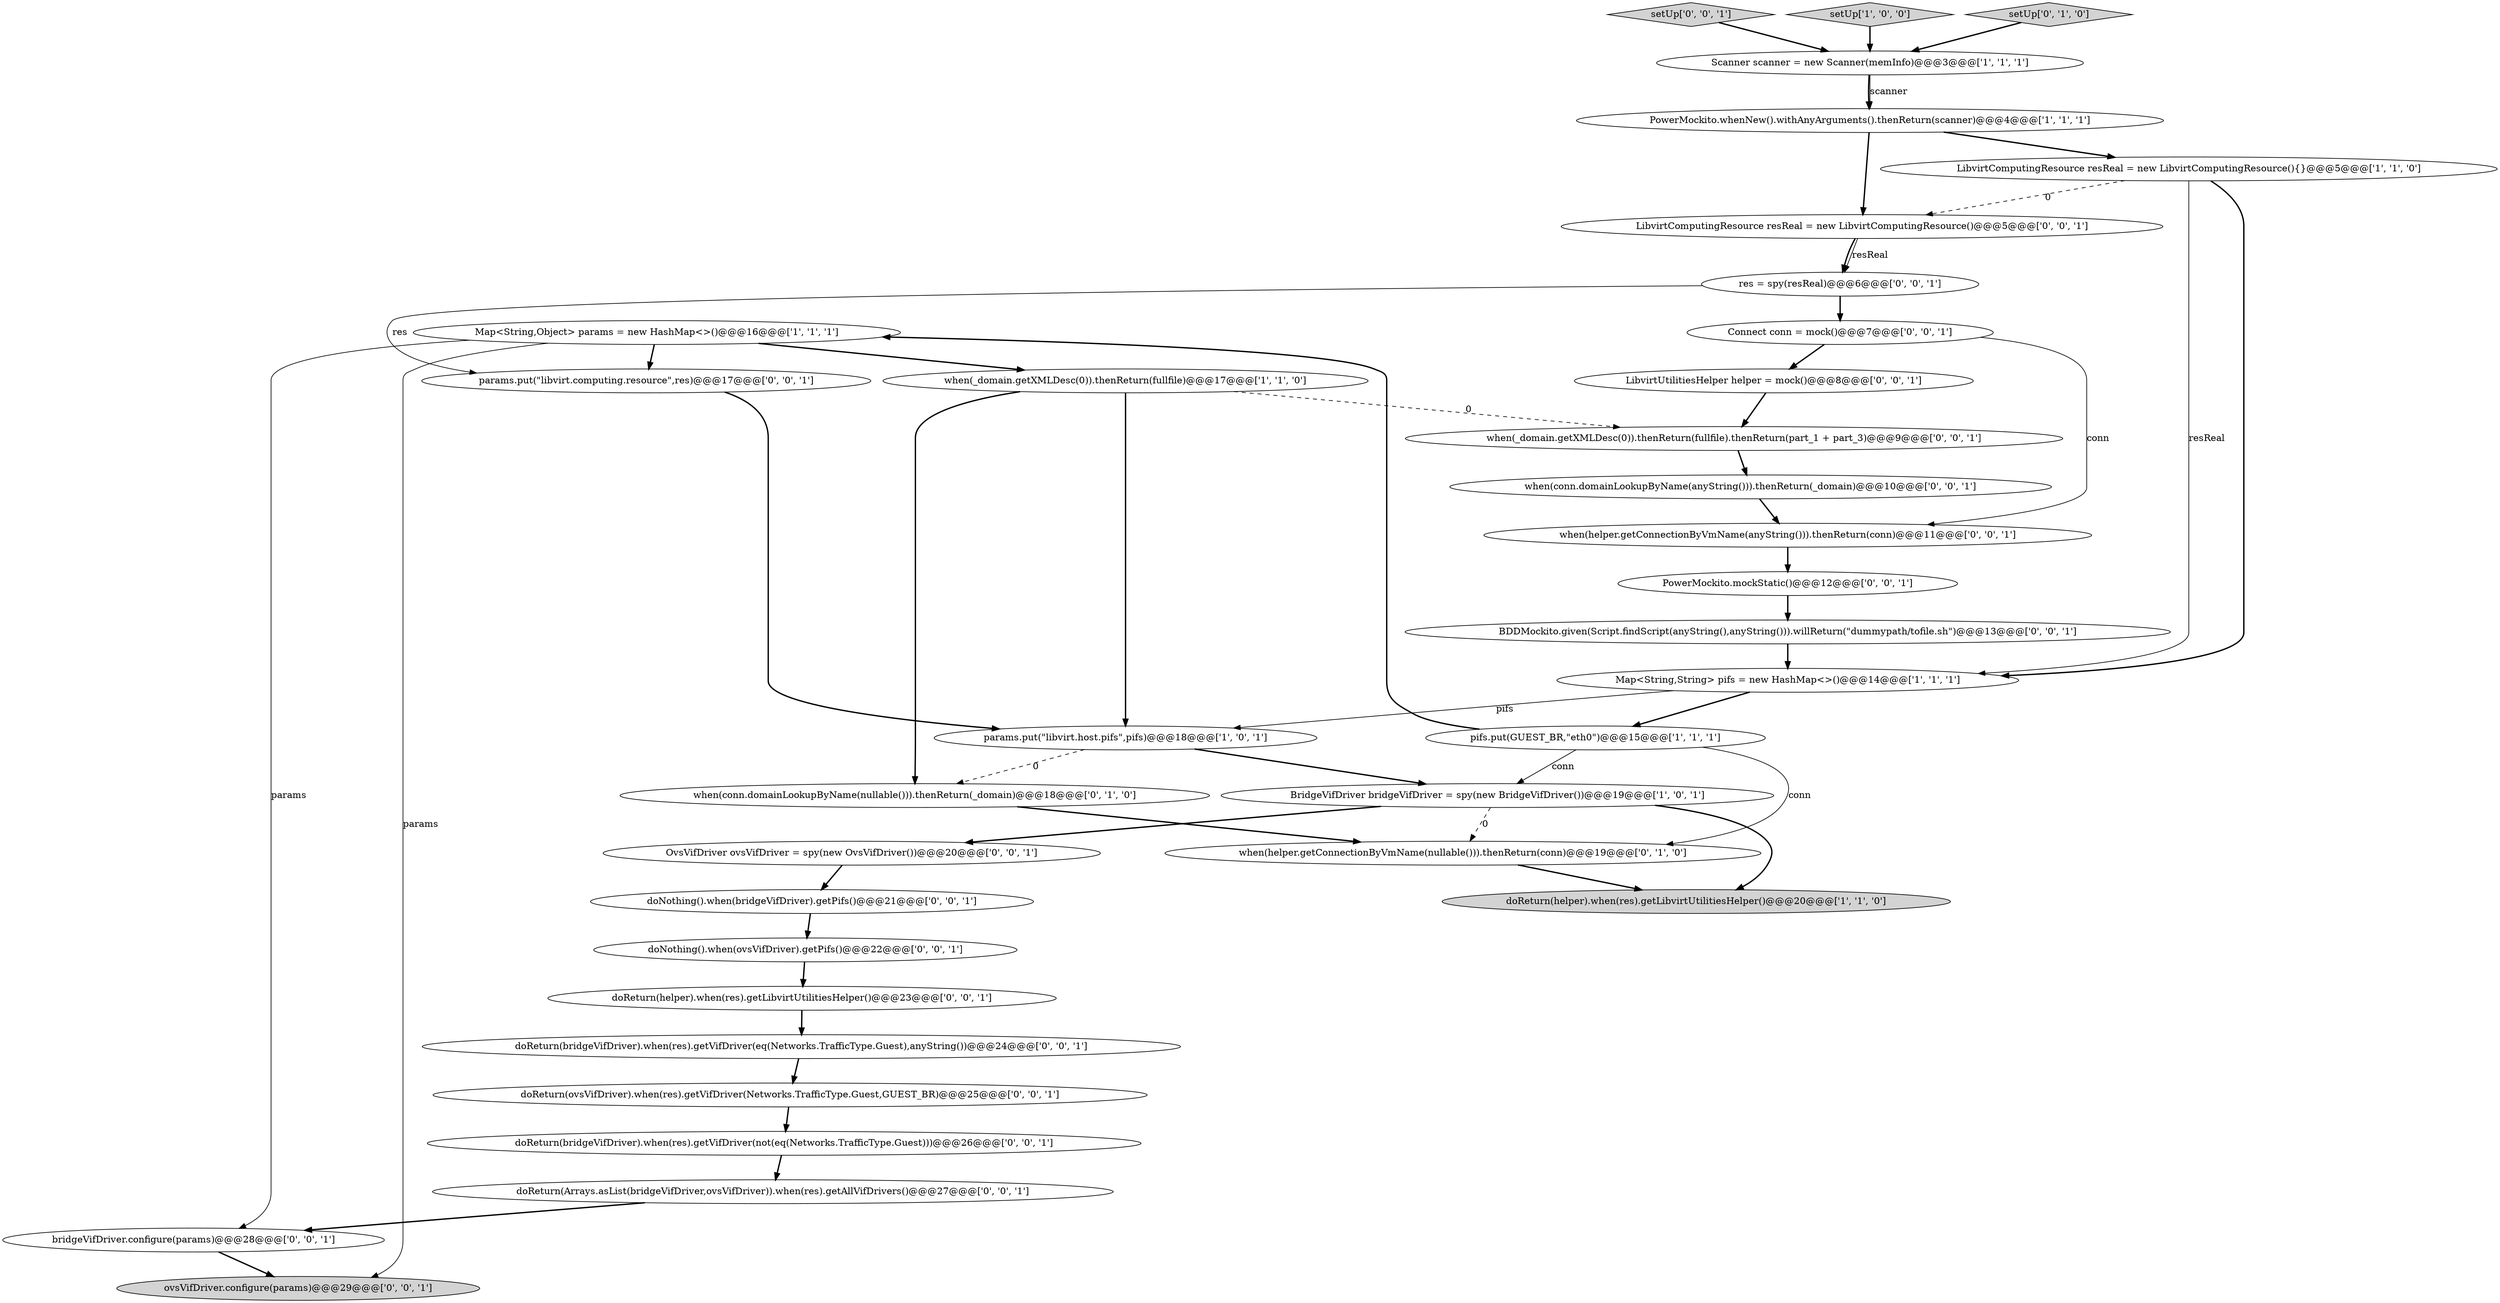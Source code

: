 digraph {
22 [style = filled, label = "doReturn(Arrays.asList(bridgeVifDriver,ovsVifDriver)).when(res).getAllVifDrivers()@@@27@@@['0', '0', '1']", fillcolor = white, shape = ellipse image = "AAA0AAABBB3BBB"];
19 [style = filled, label = "when(conn.domainLookupByName(anyString())).thenReturn(_domain)@@@10@@@['0', '0', '1']", fillcolor = white, shape = ellipse image = "AAA0AAABBB3BBB"];
3 [style = filled, label = "PowerMockito.whenNew().withAnyArguments().thenReturn(scanner)@@@4@@@['1', '1', '1']", fillcolor = white, shape = ellipse image = "AAA0AAABBB1BBB"];
12 [style = filled, label = "when(helper.getConnectionByVmName(nullable())).thenReturn(conn)@@@19@@@['0', '1', '0']", fillcolor = white, shape = ellipse image = "AAA1AAABBB2BBB"];
7 [style = filled, label = "Map<String,Object> params = new HashMap<>()@@@16@@@['1', '1', '1']", fillcolor = white, shape = ellipse image = "AAA0AAABBB1BBB"];
13 [style = filled, label = "when(conn.domainLookupByName(nullable())).thenReturn(_domain)@@@18@@@['0', '1', '0']", fillcolor = white, shape = ellipse image = "AAA1AAABBB2BBB"];
31 [style = filled, label = "Connect conn = mock()@@@7@@@['0', '0', '1']", fillcolor = white, shape = ellipse image = "AAA0AAABBB3BBB"];
29 [style = filled, label = "res = spy(resReal)@@@6@@@['0', '0', '1']", fillcolor = white, shape = ellipse image = "AAA0AAABBB3BBB"];
23 [style = filled, label = "when(helper.getConnectionByVmName(anyString())).thenReturn(conn)@@@11@@@['0', '0', '1']", fillcolor = white, shape = ellipse image = "AAA0AAABBB3BBB"];
15 [style = filled, label = "doReturn(helper).when(res).getLibvirtUtilitiesHelper()@@@23@@@['0', '0', '1']", fillcolor = white, shape = ellipse image = "AAA0AAABBB3BBB"];
33 [style = filled, label = "doReturn(bridgeVifDriver).when(res).getVifDriver(eq(Networks.TrafficType.Guest),anyString())@@@24@@@['0', '0', '1']", fillcolor = white, shape = ellipse image = "AAA0AAABBB3BBB"];
1 [style = filled, label = "Map<String,String> pifs = new HashMap<>()@@@14@@@['1', '1', '1']", fillcolor = white, shape = ellipse image = "AAA0AAABBB1BBB"];
34 [style = filled, label = "doNothing().when(bridgeVifDriver).getPifs()@@@21@@@['0', '0', '1']", fillcolor = white, shape = ellipse image = "AAA0AAABBB3BBB"];
24 [style = filled, label = "OvsVifDriver ovsVifDriver = spy(new OvsVifDriver())@@@20@@@['0', '0', '1']", fillcolor = white, shape = ellipse image = "AAA0AAABBB3BBB"];
10 [style = filled, label = "doReturn(helper).when(res).getLibvirtUtilitiesHelper()@@@20@@@['1', '1', '0']", fillcolor = lightgray, shape = ellipse image = "AAA0AAABBB1BBB"];
14 [style = filled, label = "when(_domain.getXMLDesc(0)).thenReturn(fullfile).thenReturn(part_1 + part_3)@@@9@@@['0', '0', '1']", fillcolor = white, shape = ellipse image = "AAA0AAABBB3BBB"];
8 [style = filled, label = "params.put(\"libvirt.host.pifs\",pifs)@@@18@@@['1', '0', '1']", fillcolor = white, shape = ellipse image = "AAA0AAABBB1BBB"];
5 [style = filled, label = "pifs.put(GUEST_BR,\"eth0\")@@@15@@@['1', '1', '1']", fillcolor = white, shape = ellipse image = "AAA0AAABBB1BBB"];
2 [style = filled, label = "when(_domain.getXMLDesc(0)).thenReturn(fullfile)@@@17@@@['1', '1', '0']", fillcolor = white, shape = ellipse image = "AAA0AAABBB1BBB"];
17 [style = filled, label = "BDDMockito.given(Script.findScript(anyString(),anyString())).willReturn(\"dummypath/tofile.sh\")@@@13@@@['0', '0', '1']", fillcolor = white, shape = ellipse image = "AAA0AAABBB3BBB"];
32 [style = filled, label = "LibvirtUtilitiesHelper helper = mock()@@@8@@@['0', '0', '1']", fillcolor = white, shape = ellipse image = "AAA0AAABBB3BBB"];
28 [style = filled, label = "setUp['0', '0', '1']", fillcolor = lightgray, shape = diamond image = "AAA0AAABBB3BBB"];
18 [style = filled, label = "doReturn(ovsVifDriver).when(res).getVifDriver(Networks.TrafficType.Guest,GUEST_BR)@@@25@@@['0', '0', '1']", fillcolor = white, shape = ellipse image = "AAA0AAABBB3BBB"];
9 [style = filled, label = "BridgeVifDriver bridgeVifDriver = spy(new BridgeVifDriver())@@@19@@@['1', '0', '1']", fillcolor = white, shape = ellipse image = "AAA0AAABBB1BBB"];
21 [style = filled, label = "LibvirtComputingResource resReal = new LibvirtComputingResource()@@@5@@@['0', '0', '1']", fillcolor = white, shape = ellipse image = "AAA0AAABBB3BBB"];
30 [style = filled, label = "params.put(\"libvirt.computing.resource\",res)@@@17@@@['0', '0', '1']", fillcolor = white, shape = ellipse image = "AAA0AAABBB3BBB"];
26 [style = filled, label = "bridgeVifDriver.configure(params)@@@28@@@['0', '0', '1']", fillcolor = white, shape = ellipse image = "AAA0AAABBB3BBB"];
27 [style = filled, label = "doNothing().when(ovsVifDriver).getPifs()@@@22@@@['0', '0', '1']", fillcolor = white, shape = ellipse image = "AAA0AAABBB3BBB"];
6 [style = filled, label = "setUp['1', '0', '0']", fillcolor = lightgray, shape = diamond image = "AAA0AAABBB1BBB"];
25 [style = filled, label = "PowerMockito.mockStatic()@@@12@@@['0', '0', '1']", fillcolor = white, shape = ellipse image = "AAA0AAABBB3BBB"];
0 [style = filled, label = "Scanner scanner = new Scanner(memInfo)@@@3@@@['1', '1', '1']", fillcolor = white, shape = ellipse image = "AAA0AAABBB1BBB"];
20 [style = filled, label = "doReturn(bridgeVifDriver).when(res).getVifDriver(not(eq(Networks.TrafficType.Guest)))@@@26@@@['0', '0', '1']", fillcolor = white, shape = ellipse image = "AAA0AAABBB3BBB"];
16 [style = filled, label = "ovsVifDriver.configure(params)@@@29@@@['0', '0', '1']", fillcolor = lightgray, shape = ellipse image = "AAA0AAABBB3BBB"];
4 [style = filled, label = "LibvirtComputingResource resReal = new LibvirtComputingResource(){}@@@5@@@['1', '1', '0']", fillcolor = white, shape = ellipse image = "AAA0AAABBB1BBB"];
11 [style = filled, label = "setUp['0', '1', '0']", fillcolor = lightgray, shape = diamond image = "AAA0AAABBB2BBB"];
23->25 [style = bold, label=""];
8->9 [style = bold, label=""];
18->20 [style = bold, label=""];
24->34 [style = bold, label=""];
5->9 [style = solid, label="conn"];
9->12 [style = dashed, label="0"];
26->16 [style = bold, label=""];
4->21 [style = dashed, label="0"];
15->33 [style = bold, label=""];
21->29 [style = solid, label="resReal"];
2->13 [style = bold, label=""];
11->0 [style = bold, label=""];
6->0 [style = bold, label=""];
3->21 [style = bold, label=""];
20->22 [style = bold, label=""];
8->13 [style = dashed, label="0"];
32->14 [style = bold, label=""];
27->15 [style = bold, label=""];
0->3 [style = bold, label=""];
7->16 [style = solid, label="params"];
14->19 [style = bold, label=""];
19->23 [style = bold, label=""];
25->17 [style = bold, label=""];
33->18 [style = bold, label=""];
21->29 [style = bold, label=""];
31->23 [style = solid, label="conn"];
31->32 [style = bold, label=""];
4->1 [style = bold, label=""];
2->8 [style = bold, label=""];
1->8 [style = solid, label="pifs"];
5->12 [style = solid, label="conn"];
12->10 [style = bold, label=""];
13->12 [style = bold, label=""];
9->24 [style = bold, label=""];
7->26 [style = solid, label="params"];
29->30 [style = solid, label="res"];
22->26 [style = bold, label=""];
2->14 [style = dashed, label="0"];
29->31 [style = bold, label=""];
0->3 [style = solid, label="scanner"];
30->8 [style = bold, label=""];
34->27 [style = bold, label=""];
3->4 [style = bold, label=""];
5->7 [style = bold, label=""];
28->0 [style = bold, label=""];
7->30 [style = bold, label=""];
4->1 [style = solid, label="resReal"];
9->10 [style = bold, label=""];
17->1 [style = bold, label=""];
1->5 [style = bold, label=""];
7->2 [style = bold, label=""];
}
